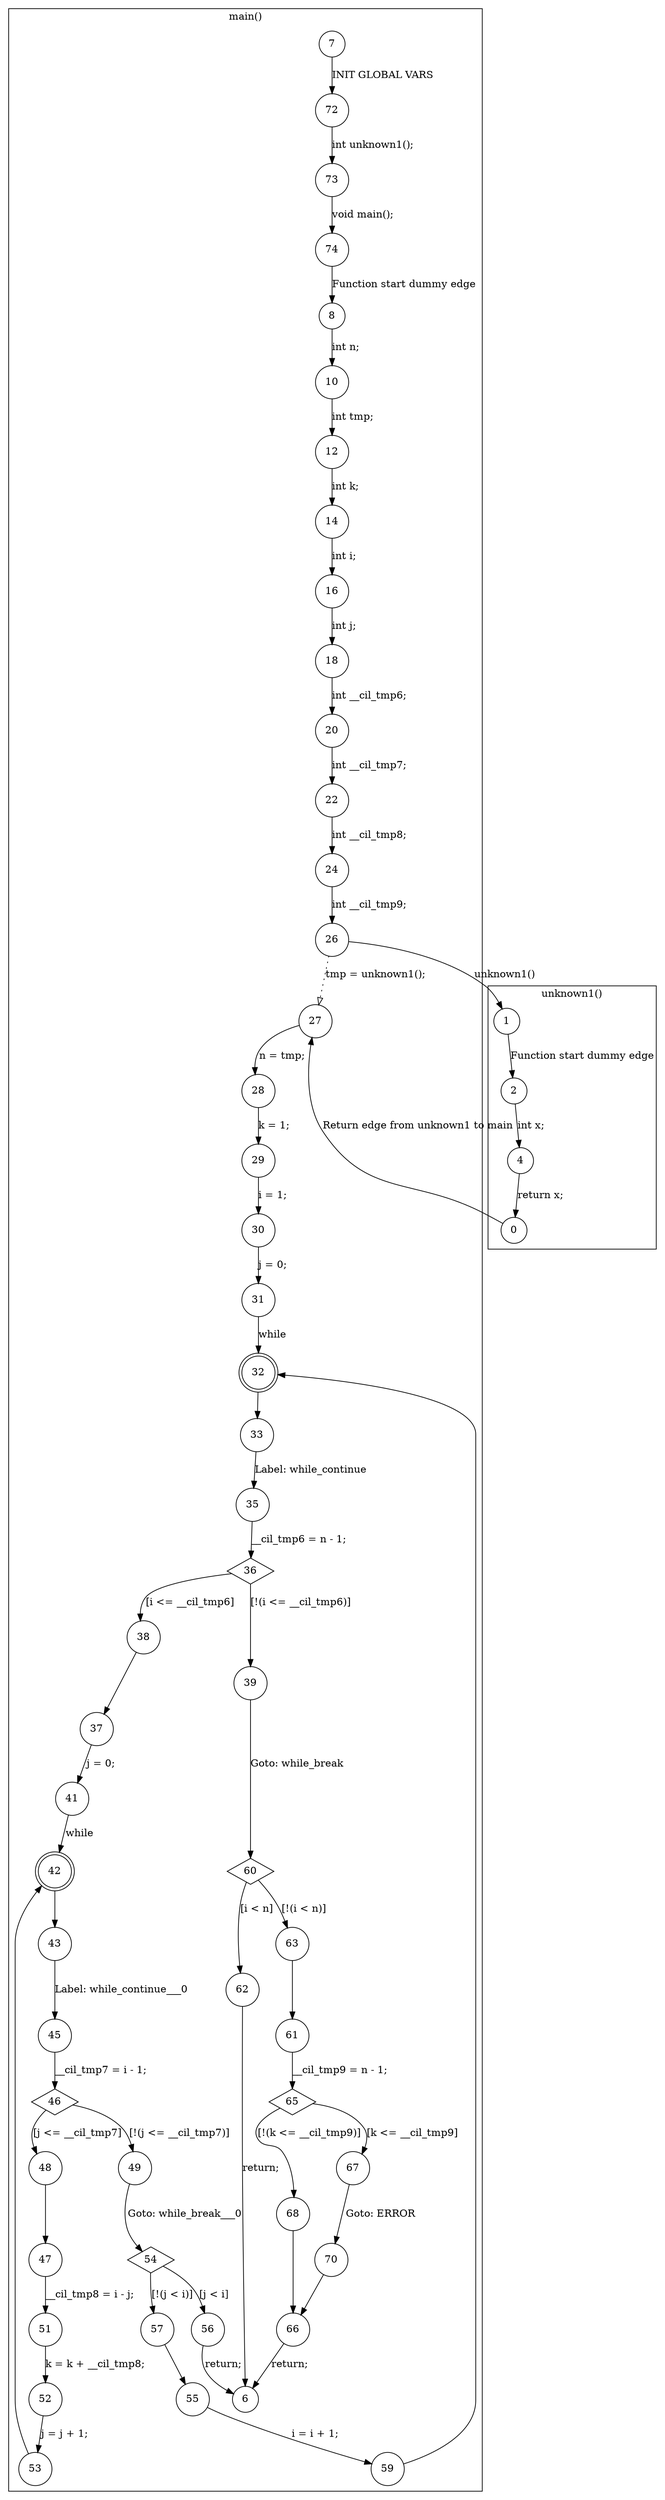 digraph CFA {
32 [shape="doublecircle"]
36 [shape="diamond"]
36 [shape="diamond"]
42 [shape="doublecircle"]
46 [shape="diamond"]
46 [shape="diamond"]
54 [shape="diamond"]
54 [shape="diamond"]
60 [shape="diamond"]
60 [shape="diamond"]
65 [shape="diamond"]
65 [shape="diamond"]
node [shape="circle"]
subgraph cluster_unknown1 {
label="unknown1()"
1 -> 2 [label="Function start dummy edge"]
2 -> 4 [label="int x;"]
4 -> 0 [label="return x;"]}
subgraph cluster_main {
label="main()"
7 -> 72 [label="INIT GLOBAL VARS"]
72 -> 73 [label="int unknown1();"]
73 -> 74 [label="void main();"]
74 -> 8 [label="Function start dummy edge"]
8 -> 10 [label="int n;"]
10 -> 12 [label="int tmp;"]
12 -> 14 [label="int k;"]
14 -> 16 [label="int i;"]
16 -> 18 [label="int j;"]
18 -> 20 [label="int __cil_tmp6;"]
20 -> 22 [label="int __cil_tmp7;"]
22 -> 24 [label="int __cil_tmp8;"]
24 -> 26 [label="int __cil_tmp9;"]
26 -> 27 [label="tmp = unknown1();" style="dotted" arrowhead="empty"]
27 -> 28 [label="n = tmp;"]
28 -> 29 [label="k = 1;"]
29 -> 30 [label="i = 1;"]
30 -> 31 [label="j = 0;"]
31 -> 32 [label="while"]
32 -> 33 [label=""]
33 -> 35 [label="Label: while_continue"]
35 -> 36 [label="__cil_tmp6 = n - 1;"]
36 -> 39 [label="[!(i <= __cil_tmp6)]"]
36 -> 38 [label="[i <= __cil_tmp6]"]
38 -> 37 [label=""]
37 -> 41 [label="j = 0;"]
41 -> 42 [label="while"]
42 -> 43 [label=""]
43 -> 45 [label="Label: while_continue___0"]
45 -> 46 [label="__cil_tmp7 = i - 1;"]
46 -> 49 [label="[!(j <= __cil_tmp7)]"]
46 -> 48 [label="[j <= __cil_tmp7]"]
48 -> 47 [label=""]
47 -> 51 [label="__cil_tmp8 = i - j;"]
51 -> 52 [label="k = k + __cil_tmp8;"]
52 -> 53 [label="j = j + 1;"]
53 -> 42 [label=""]
49 -> 54 [label="Goto: while_break___0"]
54 -> 57 [label="[!(j < i)]"]
54 -> 56 [label="[j < i]"]
56 -> 6 [label="return;"]
57 -> 55 [label=""]
55 -> 59 [label="i = i + 1;"]
59 -> 32 [label=""]
39 -> 60 [label="Goto: while_break"]
60 -> 63 [label="[!(i < n)]"]
60 -> 62 [label="[i < n]"]
62 -> 6 [label="return;"]
63 -> 61 [label=""]
61 -> 65 [label="__cil_tmp9 = n - 1;"]
65 -> 68 [label="[!(k <= __cil_tmp9)]"]
65 -> 67 [label="[k <= __cil_tmp9]"]
67 -> 70 [label="Goto: ERROR"]
70 -> 66 [label=""]
66 -> 6 [label="return;"]
68 -> 66 [label=""]}
26 -> 1 [label="unknown1()"]
0 -> 27 [label="Return edge from unknown1 to main"]}